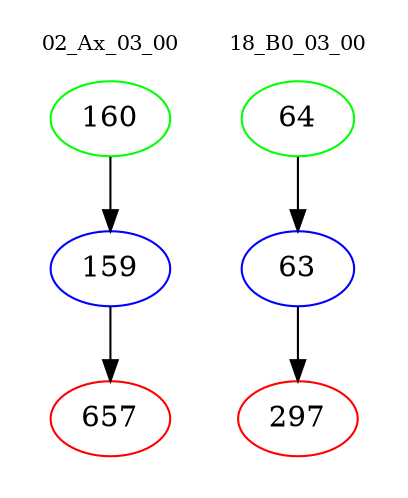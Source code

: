 digraph{
subgraph cluster_0 {
color = white
label = "02_Ax_03_00";
fontsize=10;
T0_160 [label="160", color="green"]
T0_160 -> T0_159 [color="black"]
T0_159 [label="159", color="blue"]
T0_159 -> T0_657 [color="black"]
T0_657 [label="657", color="red"]
}
subgraph cluster_1 {
color = white
label = "18_B0_03_00";
fontsize=10;
T1_64 [label="64", color="green"]
T1_64 -> T1_63 [color="black"]
T1_63 [label="63", color="blue"]
T1_63 -> T1_297 [color="black"]
T1_297 [label="297", color="red"]
}
}

